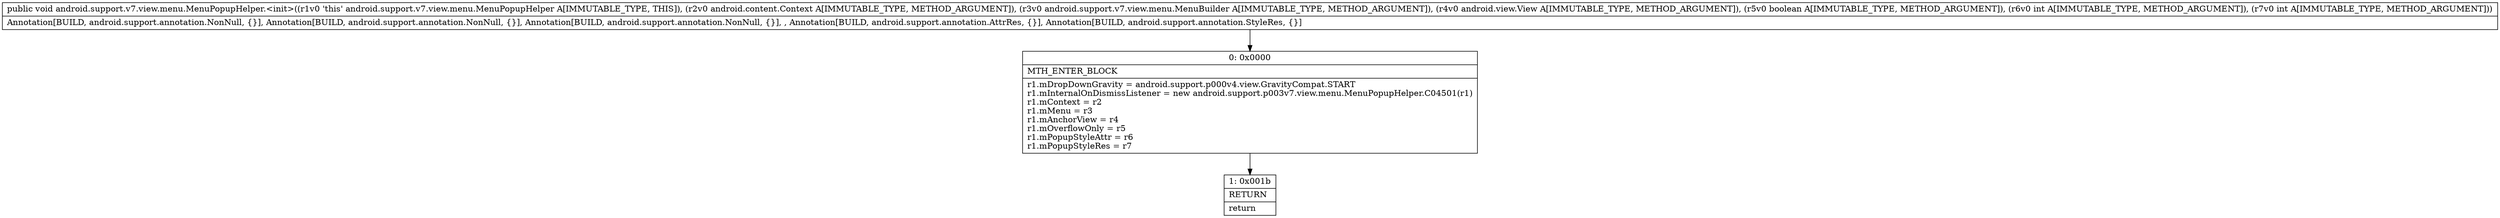 digraph "CFG forandroid.support.v7.view.menu.MenuPopupHelper.\<init\>(Landroid\/content\/Context;Landroid\/support\/v7\/view\/menu\/MenuBuilder;Landroid\/view\/View;ZII)V" {
Node_0 [shape=record,label="{0\:\ 0x0000|MTH_ENTER_BLOCK\l|r1.mDropDownGravity = android.support.p000v4.view.GravityCompat.START\lr1.mInternalOnDismissListener = new android.support.p003v7.view.menu.MenuPopupHelper.C04501(r1)\lr1.mContext = r2\lr1.mMenu = r3\lr1.mAnchorView = r4\lr1.mOverflowOnly = r5\lr1.mPopupStyleAttr = r6\lr1.mPopupStyleRes = r7\l}"];
Node_1 [shape=record,label="{1\:\ 0x001b|RETURN\l|return\l}"];
MethodNode[shape=record,label="{public void android.support.v7.view.menu.MenuPopupHelper.\<init\>((r1v0 'this' android.support.v7.view.menu.MenuPopupHelper A[IMMUTABLE_TYPE, THIS]), (r2v0 android.content.Context A[IMMUTABLE_TYPE, METHOD_ARGUMENT]), (r3v0 android.support.v7.view.menu.MenuBuilder A[IMMUTABLE_TYPE, METHOD_ARGUMENT]), (r4v0 android.view.View A[IMMUTABLE_TYPE, METHOD_ARGUMENT]), (r5v0 boolean A[IMMUTABLE_TYPE, METHOD_ARGUMENT]), (r6v0 int A[IMMUTABLE_TYPE, METHOD_ARGUMENT]), (r7v0 int A[IMMUTABLE_TYPE, METHOD_ARGUMENT]))  | Annotation[BUILD, android.support.annotation.NonNull, \{\}], Annotation[BUILD, android.support.annotation.NonNull, \{\}], Annotation[BUILD, android.support.annotation.NonNull, \{\}], , Annotation[BUILD, android.support.annotation.AttrRes, \{\}], Annotation[BUILD, android.support.annotation.StyleRes, \{\}]\l}"];
MethodNode -> Node_0;
Node_0 -> Node_1;
}

